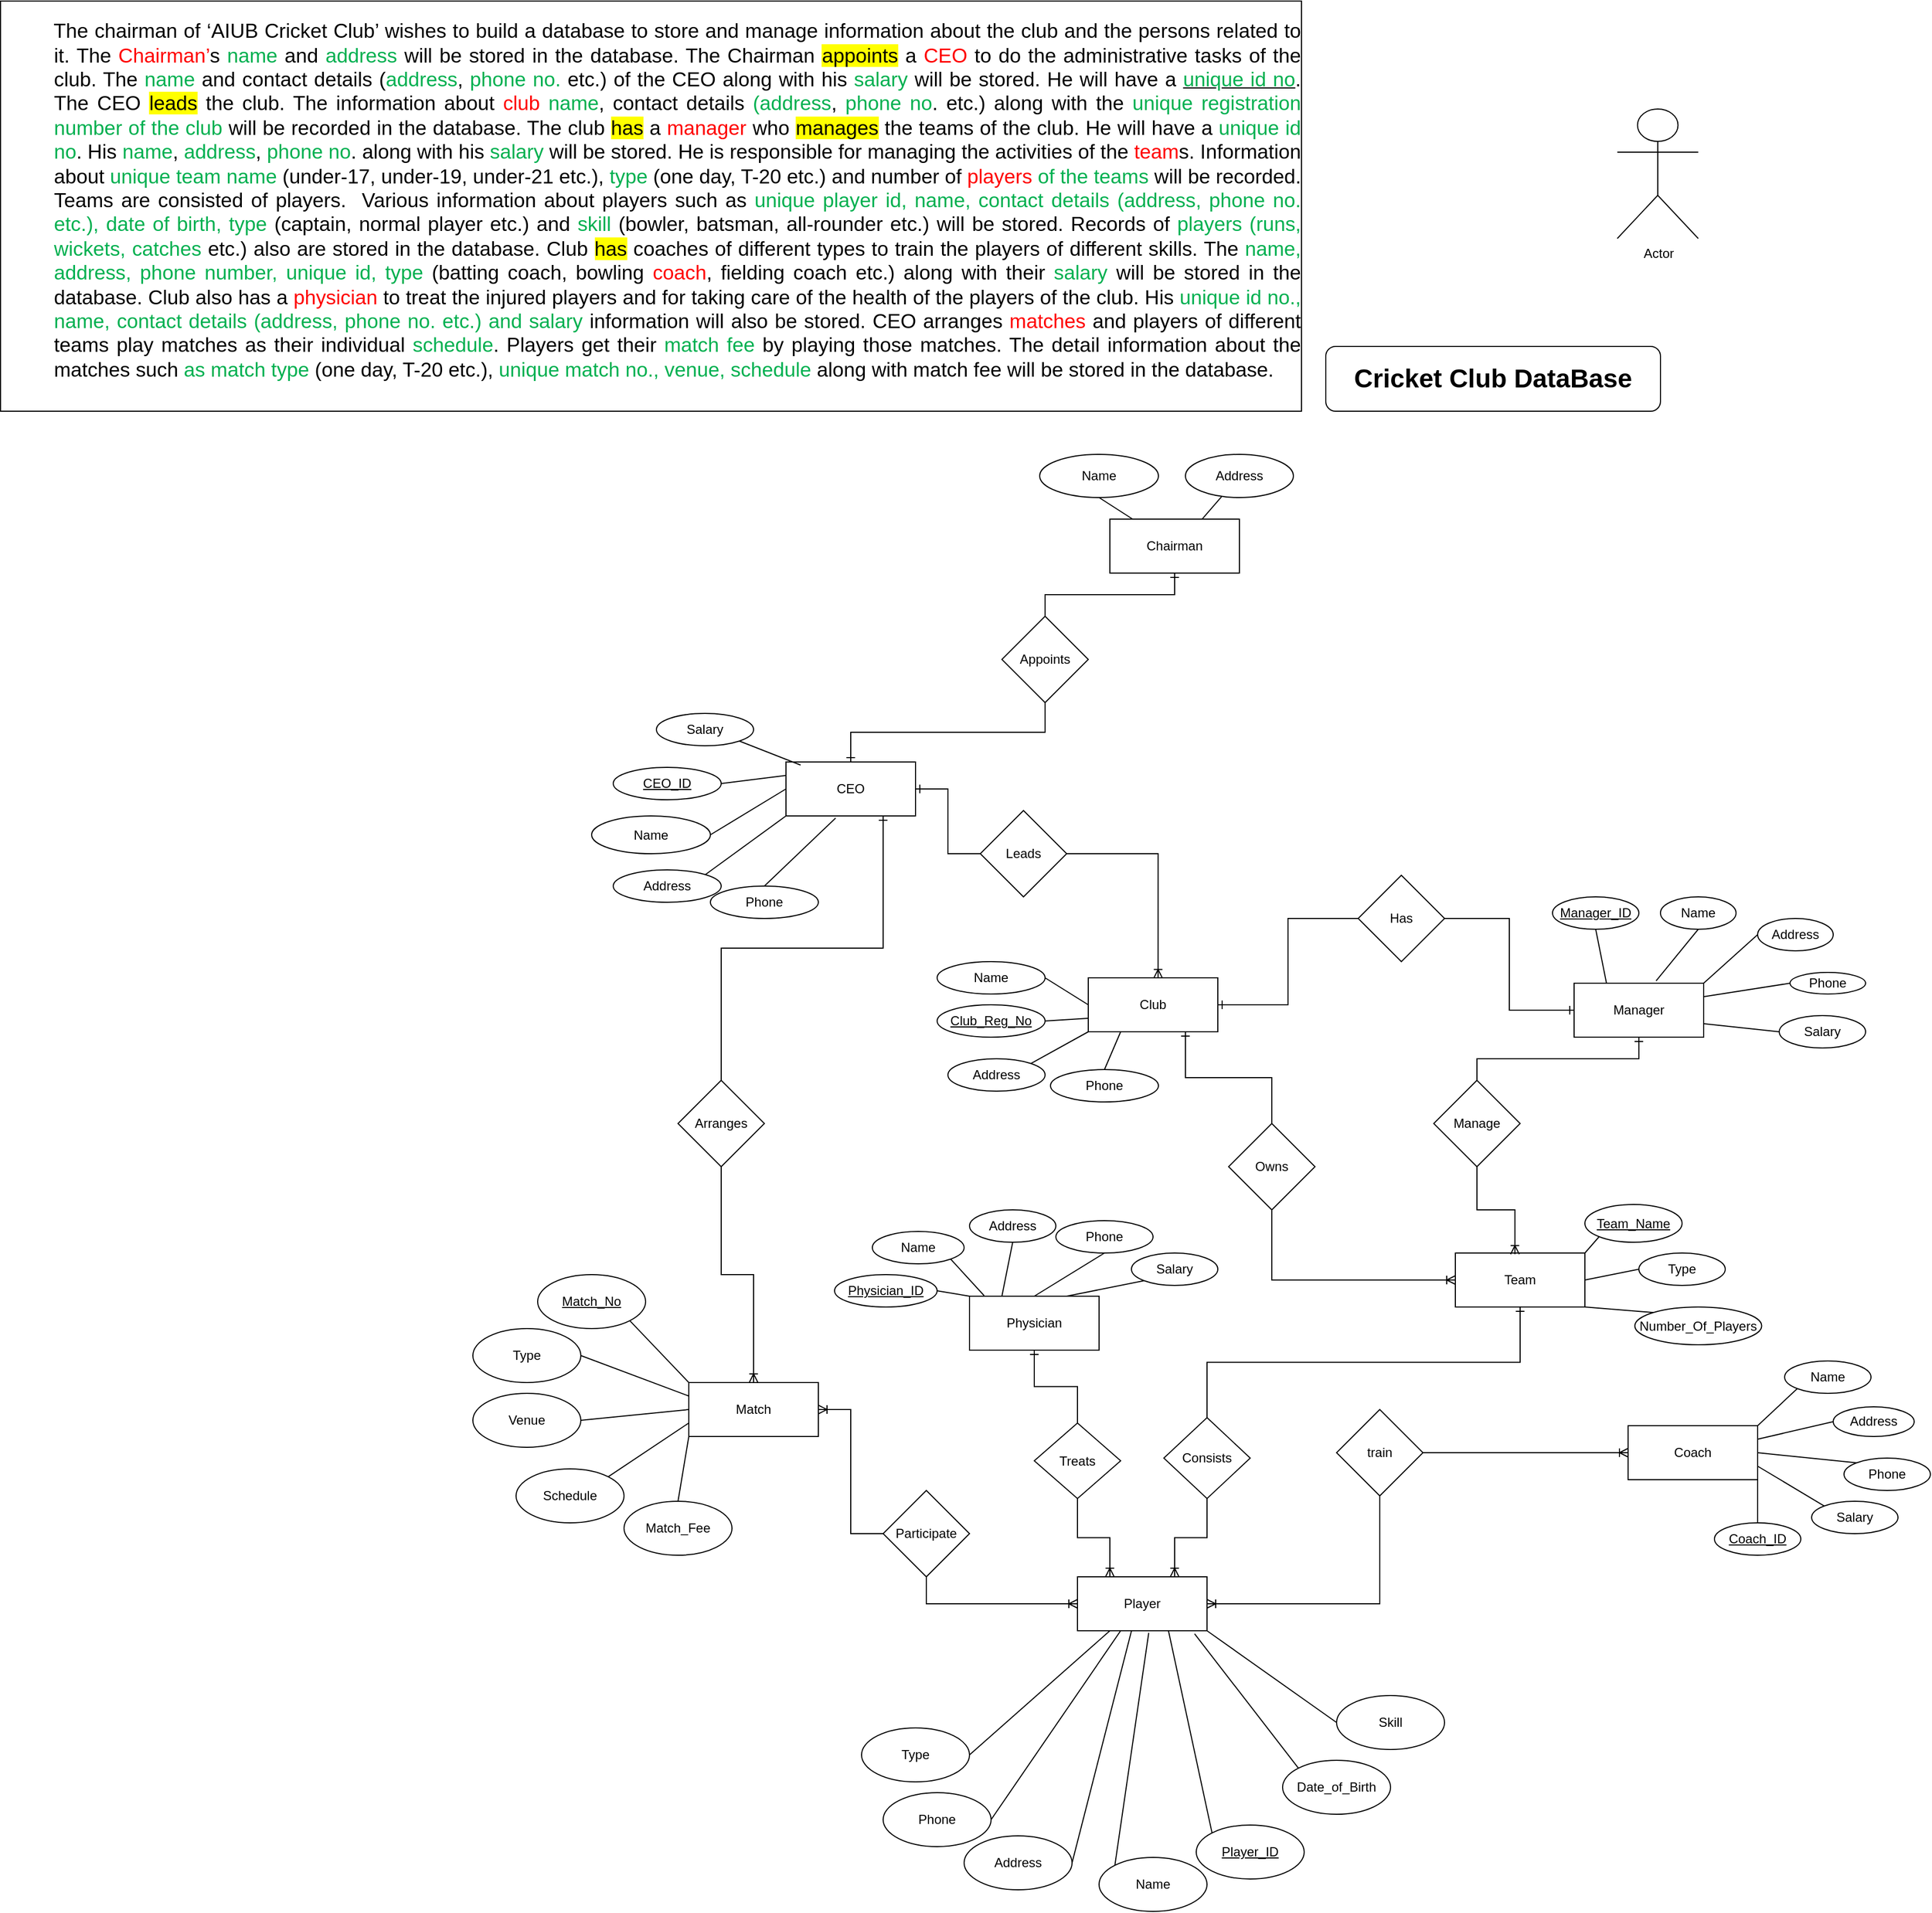 <mxfile version="26.1.2">
  <diagram id="R2lEEEUBdFMjLlhIrx00" name="Page-1">
    <mxGraphModel dx="2193" dy="1745" grid="1" gridSize="10" guides="1" tooltips="1" connect="1" arrows="1" fold="1" page="1" pageScale="1" pageWidth="850" pageHeight="1100" math="0" shadow="0" extFonts="Permanent Marker^https://fonts.googleapis.com/css?family=Permanent+Marker">
      <root>
        <mxCell id="0" />
        <mxCell id="1" parent="0" />
        <mxCell id="xMDUV-2KNpXv1VaEDfRP-1" value="Chairman" style="rounded=0;whiteSpace=wrap;html=1;" vertex="1" parent="1">
          <mxGeometry x="380" y="100" width="120" height="50" as="geometry" />
        </mxCell>
        <mxCell id="xMDUV-2KNpXv1VaEDfRP-2" value="CEO" style="rounded=0;whiteSpace=wrap;html=1;" vertex="1" parent="1">
          <mxGeometry x="80" y="325" width="120" height="50" as="geometry" />
        </mxCell>
        <mxCell id="xMDUV-2KNpXv1VaEDfRP-137" style="rounded=0;orthogonalLoop=1;jettySize=auto;html=1;exitX=0;exitY=0.5;exitDx=0;exitDy=0;entryX=1;entryY=0.5;entryDx=0;entryDy=0;endArrow=none;startFill=0;" edge="1" parent="1" source="xMDUV-2KNpXv1VaEDfRP-3" target="xMDUV-2KNpXv1VaEDfRP-55">
          <mxGeometry relative="1" as="geometry" />
        </mxCell>
        <mxCell id="xMDUV-2KNpXv1VaEDfRP-138" style="rounded=0;orthogonalLoop=1;jettySize=auto;html=1;exitX=0;exitY=0.75;exitDx=0;exitDy=0;entryX=1;entryY=0.5;entryDx=0;entryDy=0;endArrow=none;startFill=0;" edge="1" parent="1" source="xMDUV-2KNpXv1VaEDfRP-3" target="xMDUV-2KNpXv1VaEDfRP-56">
          <mxGeometry relative="1" as="geometry" />
        </mxCell>
        <mxCell id="xMDUV-2KNpXv1VaEDfRP-139" style="rounded=0;orthogonalLoop=1;jettySize=auto;html=1;exitX=0;exitY=1;exitDx=0;exitDy=0;entryX=1;entryY=0;entryDx=0;entryDy=0;endArrow=none;startFill=0;" edge="1" parent="1" source="xMDUV-2KNpXv1VaEDfRP-3" target="xMDUV-2KNpXv1VaEDfRP-57">
          <mxGeometry relative="1" as="geometry" />
        </mxCell>
        <mxCell id="xMDUV-2KNpXv1VaEDfRP-140" style="rounded=0;orthogonalLoop=1;jettySize=auto;html=1;exitX=0.25;exitY=1;exitDx=0;exitDy=0;entryX=0.5;entryY=0;entryDx=0;entryDy=0;endArrow=none;startFill=0;" edge="1" parent="1" source="xMDUV-2KNpXv1VaEDfRP-3" target="xMDUV-2KNpXv1VaEDfRP-58">
          <mxGeometry relative="1" as="geometry" />
        </mxCell>
        <mxCell id="xMDUV-2KNpXv1VaEDfRP-3" value="Club" style="rounded=0;whiteSpace=wrap;html=1;" vertex="1" parent="1">
          <mxGeometry x="360" y="525" width="120" height="50" as="geometry" />
        </mxCell>
        <mxCell id="xMDUV-2KNpXv1VaEDfRP-4" value="Player" style="rounded=0;whiteSpace=wrap;html=1;" vertex="1" parent="1">
          <mxGeometry x="350" y="1080" width="120" height="50" as="geometry" />
        </mxCell>
        <mxCell id="xMDUV-2KNpXv1VaEDfRP-5" value="Manager" style="rounded=0;whiteSpace=wrap;html=1;" vertex="1" parent="1">
          <mxGeometry x="810" y="530" width="120" height="50" as="geometry" />
        </mxCell>
        <mxCell id="xMDUV-2KNpXv1VaEDfRP-6" value="Physician" style="rounded=0;whiteSpace=wrap;html=1;" vertex="1" parent="1">
          <mxGeometry x="250" y="820" width="120" height="50" as="geometry" />
        </mxCell>
        <mxCell id="xMDUV-2KNpXv1VaEDfRP-7" value="Coach" style="rounded=0;whiteSpace=wrap;html=1;" vertex="1" parent="1">
          <mxGeometry x="860" y="940" width="120" height="50" as="geometry" />
        </mxCell>
        <mxCell id="xMDUV-2KNpXv1VaEDfRP-8" value="Team" style="rounded=0;whiteSpace=wrap;html=1;" vertex="1" parent="1">
          <mxGeometry x="700" y="780" width="120" height="50" as="geometry" />
        </mxCell>
        <mxCell id="xMDUV-2KNpXv1VaEDfRP-11" value="Match" style="rounded=0;whiteSpace=wrap;html=1;" vertex="1" parent="1">
          <mxGeometry x="-10" y="900" width="120" height="50" as="geometry" />
        </mxCell>
        <mxCell id="xMDUV-2KNpXv1VaEDfRP-14" style="edgeStyle=orthogonalEdgeStyle;rounded=0;orthogonalLoop=1;jettySize=auto;html=1;exitX=0.5;exitY=0;exitDx=0;exitDy=0;endArrow=ERone;endFill=0;" edge="1" parent="1" source="xMDUV-2KNpXv1VaEDfRP-12" target="xMDUV-2KNpXv1VaEDfRP-1">
          <mxGeometry relative="1" as="geometry" />
        </mxCell>
        <mxCell id="xMDUV-2KNpXv1VaEDfRP-15" style="edgeStyle=orthogonalEdgeStyle;rounded=0;orthogonalLoop=1;jettySize=auto;html=1;exitX=0.5;exitY=1;exitDx=0;exitDy=0;entryX=0.5;entryY=0;entryDx=0;entryDy=0;endArrow=ERone;endFill=0;" edge="1" parent="1" source="xMDUV-2KNpXv1VaEDfRP-12" target="xMDUV-2KNpXv1VaEDfRP-2">
          <mxGeometry relative="1" as="geometry" />
        </mxCell>
        <mxCell id="xMDUV-2KNpXv1VaEDfRP-12" value="Appoints" style="rhombus;whiteSpace=wrap;html=1;" vertex="1" parent="1">
          <mxGeometry x="280" y="190" width="80" height="80" as="geometry" />
        </mxCell>
        <mxCell id="xMDUV-2KNpXv1VaEDfRP-47" style="edgeStyle=orthogonalEdgeStyle;rounded=0;orthogonalLoop=1;jettySize=auto;html=1;entryX=1;entryY=0.5;entryDx=0;entryDy=0;endArrow=ERone;endFill=0;" edge="1" parent="1" source="xMDUV-2KNpXv1VaEDfRP-16" target="xMDUV-2KNpXv1VaEDfRP-2">
          <mxGeometry relative="1" as="geometry" />
        </mxCell>
        <mxCell id="xMDUV-2KNpXv1VaEDfRP-16" value="Leads" style="rhombus;whiteSpace=wrap;html=1;" vertex="1" parent="1">
          <mxGeometry x="260" y="370" width="80" height="80" as="geometry" />
        </mxCell>
        <mxCell id="xMDUV-2KNpXv1VaEDfRP-22" style="edgeStyle=orthogonalEdgeStyle;rounded=0;orthogonalLoop=1;jettySize=auto;html=1;exitX=1;exitY=0.5;exitDx=0;exitDy=0;entryX=0;entryY=0.5;entryDx=0;entryDy=0;endArrow=ERone;endFill=0;" edge="1" parent="1" source="xMDUV-2KNpXv1VaEDfRP-19" target="xMDUV-2KNpXv1VaEDfRP-5">
          <mxGeometry relative="1" as="geometry" />
        </mxCell>
        <mxCell id="xMDUV-2KNpXv1VaEDfRP-142" style="edgeStyle=orthogonalEdgeStyle;rounded=0;orthogonalLoop=1;jettySize=auto;html=1;exitX=0;exitY=0.5;exitDx=0;exitDy=0;entryX=1;entryY=0.5;entryDx=0;entryDy=0;endArrow=ERone;endFill=0;" edge="1" parent="1" source="xMDUV-2KNpXv1VaEDfRP-19" target="xMDUV-2KNpXv1VaEDfRP-3">
          <mxGeometry relative="1" as="geometry" />
        </mxCell>
        <mxCell id="xMDUV-2KNpXv1VaEDfRP-19" value="Has" style="rhombus;whiteSpace=wrap;html=1;" vertex="1" parent="1">
          <mxGeometry x="610" y="430" width="80" height="80" as="geometry" />
        </mxCell>
        <mxCell id="xMDUV-2KNpXv1VaEDfRP-24" style="edgeStyle=orthogonalEdgeStyle;rounded=0;orthogonalLoop=1;jettySize=auto;html=1;exitX=0.5;exitY=0;exitDx=0;exitDy=0;entryX=0.5;entryY=1;entryDx=0;entryDy=0;endArrow=ERone;endFill=0;" edge="1" parent="1" source="xMDUV-2KNpXv1VaEDfRP-23" target="xMDUV-2KNpXv1VaEDfRP-5">
          <mxGeometry relative="1" as="geometry" />
        </mxCell>
        <mxCell id="xMDUV-2KNpXv1VaEDfRP-23" value="Manage" style="rhombus;whiteSpace=wrap;html=1;" vertex="1" parent="1">
          <mxGeometry x="680" y="620" width="80" height="80" as="geometry" />
        </mxCell>
        <mxCell id="xMDUV-2KNpXv1VaEDfRP-25" style="edgeStyle=orthogonalEdgeStyle;rounded=0;orthogonalLoop=1;jettySize=auto;html=1;exitX=0.5;exitY=1;exitDx=0;exitDy=0;entryX=0.46;entryY=0.023;entryDx=0;entryDy=0;entryPerimeter=0;endArrow=ERoneToMany;endFill=0;" edge="1" parent="1" source="xMDUV-2KNpXv1VaEDfRP-23" target="xMDUV-2KNpXv1VaEDfRP-8">
          <mxGeometry relative="1" as="geometry" />
        </mxCell>
        <mxCell id="xMDUV-2KNpXv1VaEDfRP-27" style="edgeStyle=orthogonalEdgeStyle;rounded=0;orthogonalLoop=1;jettySize=auto;html=1;exitX=1;exitY=0.5;exitDx=0;exitDy=0;entryX=0;entryY=0.5;entryDx=0;entryDy=0;endArrow=ERoneToMany;endFill=0;" edge="1" parent="1" source="xMDUV-2KNpXv1VaEDfRP-26" target="xMDUV-2KNpXv1VaEDfRP-7">
          <mxGeometry relative="1" as="geometry" />
        </mxCell>
        <mxCell id="xMDUV-2KNpXv1VaEDfRP-125" style="edgeStyle=orthogonalEdgeStyle;rounded=0;orthogonalLoop=1;jettySize=auto;html=1;exitX=0.5;exitY=1;exitDx=0;exitDy=0;entryX=1;entryY=0.5;entryDx=0;entryDy=0;endArrow=ERoneToMany;endFill=0;" edge="1" parent="1" source="xMDUV-2KNpXv1VaEDfRP-26" target="xMDUV-2KNpXv1VaEDfRP-4">
          <mxGeometry relative="1" as="geometry" />
        </mxCell>
        <mxCell id="xMDUV-2KNpXv1VaEDfRP-26" value="train" style="rhombus;whiteSpace=wrap;html=1;" vertex="1" parent="1">
          <mxGeometry x="590" y="925" width="80" height="80" as="geometry" />
        </mxCell>
        <mxCell id="xMDUV-2KNpXv1VaEDfRP-30" style="edgeStyle=orthogonalEdgeStyle;rounded=0;orthogonalLoop=1;jettySize=auto;html=1;exitX=0.5;exitY=0;exitDx=0;exitDy=0;entryX=0.5;entryY=1;entryDx=0;entryDy=0;endArrow=ERone;endFill=0;" edge="1" parent="1" source="xMDUV-2KNpXv1VaEDfRP-29" target="xMDUV-2KNpXv1VaEDfRP-6">
          <mxGeometry relative="1" as="geometry" />
        </mxCell>
        <mxCell id="xMDUV-2KNpXv1VaEDfRP-149" style="edgeStyle=orthogonalEdgeStyle;rounded=0;orthogonalLoop=1;jettySize=auto;html=1;exitX=0.5;exitY=1;exitDx=0;exitDy=0;entryX=0.25;entryY=0;entryDx=0;entryDy=0;endArrow=ERoneToMany;endFill=0;" edge="1" parent="1" source="xMDUV-2KNpXv1VaEDfRP-29" target="xMDUV-2KNpXv1VaEDfRP-4">
          <mxGeometry relative="1" as="geometry" />
        </mxCell>
        <mxCell id="xMDUV-2KNpXv1VaEDfRP-29" value="Treats" style="rhombus;whiteSpace=wrap;html=1;" vertex="1" parent="1">
          <mxGeometry x="310" y="937.5" width="80" height="70" as="geometry" />
        </mxCell>
        <mxCell id="xMDUV-2KNpXv1VaEDfRP-34" style="edgeStyle=orthogonalEdgeStyle;rounded=0;orthogonalLoop=1;jettySize=auto;html=1;exitX=0;exitY=0.5;exitDx=0;exitDy=0;entryX=1;entryY=0.5;entryDx=0;entryDy=0;endArrow=ERoneToMany;endFill=0;" edge="1" parent="1" source="xMDUV-2KNpXv1VaEDfRP-32" target="xMDUV-2KNpXv1VaEDfRP-11">
          <mxGeometry relative="1" as="geometry" />
        </mxCell>
        <mxCell id="xMDUV-2KNpXv1VaEDfRP-108" style="edgeStyle=orthogonalEdgeStyle;rounded=0;orthogonalLoop=1;jettySize=auto;html=1;exitX=0.5;exitY=1;exitDx=0;exitDy=0;entryX=0;entryY=0.5;entryDx=0;entryDy=0;endArrow=ERoneToMany;endFill=0;" edge="1" parent="1" source="xMDUV-2KNpXv1VaEDfRP-32" target="xMDUV-2KNpXv1VaEDfRP-4">
          <mxGeometry relative="1" as="geometry" />
        </mxCell>
        <mxCell id="xMDUV-2KNpXv1VaEDfRP-32" value="Participate" style="rhombus;whiteSpace=wrap;html=1;" vertex="1" parent="1">
          <mxGeometry x="170" y="1000" width="80" height="80" as="geometry" />
        </mxCell>
        <mxCell id="xMDUV-2KNpXv1VaEDfRP-35" value="Salary" style="ellipse;whiteSpace=wrap;html=1;" vertex="1" parent="1">
          <mxGeometry x="-40" y="280" width="90" height="30" as="geometry" />
        </mxCell>
        <mxCell id="xMDUV-2KNpXv1VaEDfRP-40" value="Address" style="ellipse;whiteSpace=wrap;html=1;" vertex="1" parent="1">
          <mxGeometry x="450" y="40" width="100" height="40" as="geometry" />
        </mxCell>
        <mxCell id="xMDUV-2KNpXv1VaEDfRP-43" style="rounded=0;orthogonalLoop=1;jettySize=auto;html=1;exitX=0.5;exitY=1;exitDx=0;exitDy=0;endArrow=none;startFill=0;" edge="1" parent="1" source="xMDUV-2KNpXv1VaEDfRP-41" target="xMDUV-2KNpXv1VaEDfRP-1">
          <mxGeometry relative="1" as="geometry" />
        </mxCell>
        <mxCell id="xMDUV-2KNpXv1VaEDfRP-41" value="Name" style="ellipse;whiteSpace=wrap;html=1;" vertex="1" parent="1">
          <mxGeometry x="315" y="40" width="110" height="40" as="geometry" />
        </mxCell>
        <mxCell id="xMDUV-2KNpXv1VaEDfRP-44" style="rounded=0;orthogonalLoop=1;jettySize=auto;html=1;entryX=0.71;entryY=0.007;entryDx=0;entryDy=0;entryPerimeter=0;endArrow=none;startFill=0;" edge="1" parent="1" source="xMDUV-2KNpXv1VaEDfRP-40" target="xMDUV-2KNpXv1VaEDfRP-1">
          <mxGeometry relative="1" as="geometry" />
        </mxCell>
        <mxCell id="xMDUV-2KNpXv1VaEDfRP-51" style="rounded=0;orthogonalLoop=1;jettySize=auto;html=1;exitX=1;exitY=0;exitDx=0;exitDy=0;entryX=0;entryY=1;entryDx=0;entryDy=0;endArrow=none;startFill=0;" edge="1" parent="1" source="xMDUV-2KNpXv1VaEDfRP-45" target="xMDUV-2KNpXv1VaEDfRP-2">
          <mxGeometry relative="1" as="geometry" />
        </mxCell>
        <mxCell id="xMDUV-2KNpXv1VaEDfRP-45" value="Address" style="ellipse;whiteSpace=wrap;html=1;" vertex="1" parent="1">
          <mxGeometry x="-80" y="425" width="100" height="30" as="geometry" />
        </mxCell>
        <mxCell id="xMDUV-2KNpXv1VaEDfRP-52" style="rounded=0;orthogonalLoop=1;jettySize=auto;html=1;exitX=1;exitY=0.5;exitDx=0;exitDy=0;entryX=0;entryY=0.5;entryDx=0;entryDy=0;endArrow=none;startFill=0;" edge="1" parent="1" source="xMDUV-2KNpXv1VaEDfRP-46" target="xMDUV-2KNpXv1VaEDfRP-2">
          <mxGeometry relative="1" as="geometry" />
        </mxCell>
        <mxCell id="xMDUV-2KNpXv1VaEDfRP-46" value="Name" style="ellipse;whiteSpace=wrap;html=1;" vertex="1" parent="1">
          <mxGeometry x="-100" y="375" width="110" height="35" as="geometry" />
        </mxCell>
        <mxCell id="xMDUV-2KNpXv1VaEDfRP-48" value="Phone" style="ellipse;whiteSpace=wrap;html=1;" vertex="1" parent="1">
          <mxGeometry x="10" y="440" width="100" height="30" as="geometry" />
        </mxCell>
        <mxCell id="xMDUV-2KNpXv1VaEDfRP-53" style="rounded=0;orthogonalLoop=1;jettySize=auto;html=1;exitX=1;exitY=0.5;exitDx=0;exitDy=0;entryX=0;entryY=0.25;entryDx=0;entryDy=0;endArrow=none;startFill=0;" edge="1" parent="1" source="xMDUV-2KNpXv1VaEDfRP-49" target="xMDUV-2KNpXv1VaEDfRP-2">
          <mxGeometry relative="1" as="geometry" />
        </mxCell>
        <mxCell id="xMDUV-2KNpXv1VaEDfRP-49" value="&lt;u&gt;CEO_ID&lt;/u&gt;" style="ellipse;whiteSpace=wrap;html=1;" vertex="1" parent="1">
          <mxGeometry x="-80" y="330" width="100" height="30" as="geometry" />
        </mxCell>
        <mxCell id="xMDUV-2KNpXv1VaEDfRP-50" style="rounded=0;orthogonalLoop=1;jettySize=auto;html=1;exitX=0.5;exitY=0;exitDx=0;exitDy=0;entryX=0.383;entryY=1.04;entryDx=0;entryDy=0;entryPerimeter=0;endArrow=none;startFill=0;" edge="1" parent="1" source="xMDUV-2KNpXv1VaEDfRP-48" target="xMDUV-2KNpXv1VaEDfRP-2">
          <mxGeometry relative="1" as="geometry" />
        </mxCell>
        <mxCell id="xMDUV-2KNpXv1VaEDfRP-54" style="rounded=0;orthogonalLoop=1;jettySize=auto;html=1;exitX=1;exitY=1;exitDx=0;exitDy=0;entryX=0.113;entryY=0.057;entryDx=0;entryDy=0;entryPerimeter=0;endArrow=none;startFill=0;" edge="1" parent="1" source="xMDUV-2KNpXv1VaEDfRP-35" target="xMDUV-2KNpXv1VaEDfRP-2">
          <mxGeometry relative="1" as="geometry" />
        </mxCell>
        <mxCell id="xMDUV-2KNpXv1VaEDfRP-55" value="Name" style="ellipse;whiteSpace=wrap;html=1;" vertex="1" parent="1">
          <mxGeometry x="220" y="510" width="100" height="30" as="geometry" />
        </mxCell>
        <mxCell id="xMDUV-2KNpXv1VaEDfRP-56" value="&lt;u&gt;Club_Reg_No&lt;/u&gt;" style="ellipse;whiteSpace=wrap;html=1;" vertex="1" parent="1">
          <mxGeometry x="220" y="550" width="100" height="30" as="geometry" />
        </mxCell>
        <mxCell id="xMDUV-2KNpXv1VaEDfRP-57" value="Address" style="ellipse;whiteSpace=wrap;html=1;" vertex="1" parent="1">
          <mxGeometry x="230" y="600" width="90" height="30" as="geometry" />
        </mxCell>
        <mxCell id="xMDUV-2KNpXv1VaEDfRP-58" value="Phone" style="ellipse;whiteSpace=wrap;html=1;" vertex="1" parent="1">
          <mxGeometry x="325" y="610" width="100" height="30" as="geometry" />
        </mxCell>
        <mxCell id="xMDUV-2KNpXv1VaEDfRP-68" style="rounded=0;orthogonalLoop=1;jettySize=auto;html=1;exitX=0.5;exitY=1;exitDx=0;exitDy=0;entryX=0.25;entryY=0;entryDx=0;entryDy=0;endArrow=none;startFill=0;" edge="1" parent="1" source="xMDUV-2KNpXv1VaEDfRP-63" target="xMDUV-2KNpXv1VaEDfRP-5">
          <mxGeometry relative="1" as="geometry" />
        </mxCell>
        <mxCell id="xMDUV-2KNpXv1VaEDfRP-63" value="&lt;u&gt;Manager_ID&lt;/u&gt;" style="ellipse;whiteSpace=wrap;html=1;" vertex="1" parent="1">
          <mxGeometry x="790" y="450" width="80" height="30" as="geometry" />
        </mxCell>
        <mxCell id="xMDUV-2KNpXv1VaEDfRP-71" style="rounded=0;orthogonalLoop=1;jettySize=auto;html=1;exitX=0;exitY=0.5;exitDx=0;exitDy=0;entryX=1;entryY=0.25;entryDx=0;entryDy=0;endArrow=none;startFill=0;" edge="1" parent="1" source="xMDUV-2KNpXv1VaEDfRP-64" target="xMDUV-2KNpXv1VaEDfRP-5">
          <mxGeometry relative="1" as="geometry" />
        </mxCell>
        <mxCell id="xMDUV-2KNpXv1VaEDfRP-64" value="Phone" style="ellipse;whiteSpace=wrap;html=1;" vertex="1" parent="1">
          <mxGeometry x="1010" y="520" width="70" height="20" as="geometry" />
        </mxCell>
        <mxCell id="xMDUV-2KNpXv1VaEDfRP-65" value="Name" style="ellipse;whiteSpace=wrap;html=1;" vertex="1" parent="1">
          <mxGeometry x="890" y="450" width="70" height="30" as="geometry" />
        </mxCell>
        <mxCell id="xMDUV-2KNpXv1VaEDfRP-155" style="rounded=0;orthogonalLoop=1;jettySize=auto;html=1;exitX=0;exitY=0.5;exitDx=0;exitDy=0;entryX=1;entryY=0.75;entryDx=0;entryDy=0;endArrow=none;startFill=0;" edge="1" parent="1" source="xMDUV-2KNpXv1VaEDfRP-66" target="xMDUV-2KNpXv1VaEDfRP-5">
          <mxGeometry relative="1" as="geometry" />
        </mxCell>
        <mxCell id="xMDUV-2KNpXv1VaEDfRP-66" value="Salary" style="ellipse;whiteSpace=wrap;html=1;" vertex="1" parent="1">
          <mxGeometry x="1000" y="560" width="80" height="30" as="geometry" />
        </mxCell>
        <mxCell id="xMDUV-2KNpXv1VaEDfRP-70" style="rounded=0;orthogonalLoop=1;jettySize=auto;html=1;exitX=0;exitY=0.5;exitDx=0;exitDy=0;entryX=1;entryY=0;entryDx=0;entryDy=0;endArrow=none;startFill=0;" edge="1" parent="1" source="xMDUV-2KNpXv1VaEDfRP-67" target="xMDUV-2KNpXv1VaEDfRP-5">
          <mxGeometry relative="1" as="geometry" />
        </mxCell>
        <mxCell id="xMDUV-2KNpXv1VaEDfRP-67" value="Address" style="ellipse;whiteSpace=wrap;html=1;" vertex="1" parent="1">
          <mxGeometry x="980" y="470" width="70" height="30" as="geometry" />
        </mxCell>
        <mxCell id="xMDUV-2KNpXv1VaEDfRP-73" style="rounded=0;orthogonalLoop=1;jettySize=auto;html=1;exitX=0.5;exitY=1;exitDx=0;exitDy=0;entryX=0.633;entryY=-0.043;entryDx=0;entryDy=0;entryPerimeter=0;endArrow=none;startFill=0;" edge="1" parent="1" source="xMDUV-2KNpXv1VaEDfRP-65" target="xMDUV-2KNpXv1VaEDfRP-5">
          <mxGeometry relative="1" as="geometry" />
        </mxCell>
        <mxCell id="xMDUV-2KNpXv1VaEDfRP-74" value="Phone" style="ellipse;whiteSpace=wrap;html=1;" vertex="1" parent="1">
          <mxGeometry x="170" y="1280" width="100" height="50" as="geometry" />
        </mxCell>
        <mxCell id="xMDUV-2KNpXv1VaEDfRP-75" value="Address" style="ellipse;whiteSpace=wrap;html=1;" vertex="1" parent="1">
          <mxGeometry x="245" y="1320" width="100" height="50" as="geometry" />
        </mxCell>
        <mxCell id="xMDUV-2KNpXv1VaEDfRP-77" value="Date_of_Birth" style="ellipse;whiteSpace=wrap;html=1;" vertex="1" parent="1">
          <mxGeometry x="540" y="1250" width="100" height="50" as="geometry" />
        </mxCell>
        <mxCell id="xMDUV-2KNpXv1VaEDfRP-78" value="&lt;u&gt;Player_ID&lt;/u&gt;" style="ellipse;whiteSpace=wrap;html=1;" vertex="1" parent="1">
          <mxGeometry x="460" y="1310" width="100" height="50" as="geometry" />
        </mxCell>
        <mxCell id="xMDUV-2KNpXv1VaEDfRP-96" style="rounded=0;orthogonalLoop=1;jettySize=auto;html=1;exitX=0;exitY=0.5;exitDx=0;exitDy=0;entryX=1;entryY=1;entryDx=0;entryDy=0;endArrow=none;startFill=0;" edge="1" parent="1" source="xMDUV-2KNpXv1VaEDfRP-79" target="xMDUV-2KNpXv1VaEDfRP-4">
          <mxGeometry relative="1" as="geometry" />
        </mxCell>
        <mxCell id="xMDUV-2KNpXv1VaEDfRP-79" value="Skill" style="ellipse;whiteSpace=wrap;html=1;" vertex="1" parent="1">
          <mxGeometry x="590" y="1190" width="100" height="50" as="geometry" />
        </mxCell>
        <mxCell id="xMDUV-2KNpXv1VaEDfRP-87" style="rounded=0;orthogonalLoop=1;jettySize=auto;html=1;exitX=1;exitY=0.5;exitDx=0;exitDy=0;entryX=0.25;entryY=1;entryDx=0;entryDy=0;endArrow=none;startFill=0;" edge="1" parent="1" source="xMDUV-2KNpXv1VaEDfRP-80" target="xMDUV-2KNpXv1VaEDfRP-4">
          <mxGeometry relative="1" as="geometry" />
        </mxCell>
        <mxCell id="xMDUV-2KNpXv1VaEDfRP-80" value="Type" style="ellipse;whiteSpace=wrap;html=1;" vertex="1" parent="1">
          <mxGeometry x="150" y="1220" width="100" height="50" as="geometry" />
        </mxCell>
        <mxCell id="xMDUV-2KNpXv1VaEDfRP-81" value="Name" style="ellipse;whiteSpace=wrap;html=1;" vertex="1" parent="1">
          <mxGeometry x="370" y="1340" width="100" height="50" as="geometry" />
        </mxCell>
        <mxCell id="xMDUV-2KNpXv1VaEDfRP-88" style="rounded=0;orthogonalLoop=1;jettySize=auto;html=1;exitX=1;exitY=0.5;exitDx=0;exitDy=0;entryX=0.333;entryY=1;entryDx=0;entryDy=0;entryPerimeter=0;endArrow=none;startFill=0;" edge="1" parent="1" source="xMDUV-2KNpXv1VaEDfRP-74" target="xMDUV-2KNpXv1VaEDfRP-4">
          <mxGeometry relative="1" as="geometry" />
        </mxCell>
        <mxCell id="xMDUV-2KNpXv1VaEDfRP-89" style="rounded=0;orthogonalLoop=1;jettySize=auto;html=1;exitX=1;exitY=0.5;exitDx=0;exitDy=0;entryX=0.417;entryY=1;entryDx=0;entryDy=0;entryPerimeter=0;endArrow=none;startFill=0;" edge="1" parent="1" source="xMDUV-2KNpXv1VaEDfRP-75" target="xMDUV-2KNpXv1VaEDfRP-4">
          <mxGeometry relative="1" as="geometry" />
        </mxCell>
        <mxCell id="xMDUV-2KNpXv1VaEDfRP-92" style="rounded=0;orthogonalLoop=1;jettySize=auto;html=1;exitX=0;exitY=0;exitDx=0;exitDy=0;entryX=0.55;entryY=1.04;entryDx=0;entryDy=0;entryPerimeter=0;endArrow=none;startFill=0;" edge="1" parent="1" source="xMDUV-2KNpXv1VaEDfRP-81" target="xMDUV-2KNpXv1VaEDfRP-4">
          <mxGeometry relative="1" as="geometry" />
        </mxCell>
        <mxCell id="xMDUV-2KNpXv1VaEDfRP-103" style="rounded=0;orthogonalLoop=1;jettySize=auto;html=1;exitX=1;exitY=1;exitDx=0;exitDy=0;entryX=0;entryY=0;entryDx=0;entryDy=0;endArrow=none;startFill=0;" edge="1" parent="1" source="xMDUV-2KNpXv1VaEDfRP-98" target="xMDUV-2KNpXv1VaEDfRP-11">
          <mxGeometry relative="1" as="geometry" />
        </mxCell>
        <mxCell id="xMDUV-2KNpXv1VaEDfRP-98" value="&lt;u&gt;Match_No&lt;/u&gt;" style="ellipse;whiteSpace=wrap;html=1;" vertex="1" parent="1">
          <mxGeometry x="-150" y="800" width="100" height="50" as="geometry" />
        </mxCell>
        <mxCell id="xMDUV-2KNpXv1VaEDfRP-104" style="rounded=0;orthogonalLoop=1;jettySize=auto;html=1;exitX=1;exitY=0.5;exitDx=0;exitDy=0;entryX=0;entryY=0.25;entryDx=0;entryDy=0;endArrow=none;startFill=0;" edge="1" parent="1" source="xMDUV-2KNpXv1VaEDfRP-99" target="xMDUV-2KNpXv1VaEDfRP-11">
          <mxGeometry relative="1" as="geometry" />
        </mxCell>
        <mxCell id="xMDUV-2KNpXv1VaEDfRP-99" value="Type" style="ellipse;whiteSpace=wrap;html=1;" vertex="1" parent="1">
          <mxGeometry x="-210" y="850" width="100" height="50" as="geometry" />
        </mxCell>
        <mxCell id="xMDUV-2KNpXv1VaEDfRP-105" style="rounded=0;orthogonalLoop=1;jettySize=auto;html=1;exitX=1;exitY=0.5;exitDx=0;exitDy=0;entryX=0;entryY=0.5;entryDx=0;entryDy=0;endArrow=none;startFill=0;" edge="1" parent="1" source="xMDUV-2KNpXv1VaEDfRP-100" target="xMDUV-2KNpXv1VaEDfRP-11">
          <mxGeometry relative="1" as="geometry" />
        </mxCell>
        <mxCell id="xMDUV-2KNpXv1VaEDfRP-100" value="Venue" style="ellipse;whiteSpace=wrap;html=1;" vertex="1" parent="1">
          <mxGeometry x="-210" y="910" width="100" height="50" as="geometry" />
        </mxCell>
        <mxCell id="xMDUV-2KNpXv1VaEDfRP-106" style="rounded=0;orthogonalLoop=1;jettySize=auto;html=1;exitX=1;exitY=0;exitDx=0;exitDy=0;entryX=0;entryY=0.75;entryDx=0;entryDy=0;endArrow=none;startFill=0;" edge="1" parent="1" source="xMDUV-2KNpXv1VaEDfRP-101" target="xMDUV-2KNpXv1VaEDfRP-11">
          <mxGeometry relative="1" as="geometry" />
        </mxCell>
        <mxCell id="xMDUV-2KNpXv1VaEDfRP-101" value="Schedule" style="ellipse;whiteSpace=wrap;html=1;" vertex="1" parent="1">
          <mxGeometry x="-170" y="980" width="100" height="50" as="geometry" />
        </mxCell>
        <mxCell id="xMDUV-2KNpXv1VaEDfRP-107" style="rounded=0;orthogonalLoop=1;jettySize=auto;html=1;exitX=0.5;exitY=0;exitDx=0;exitDy=0;entryX=0;entryY=1;entryDx=0;entryDy=0;endArrow=none;startFill=0;" edge="1" parent="1" source="xMDUV-2KNpXv1VaEDfRP-102" target="xMDUV-2KNpXv1VaEDfRP-11">
          <mxGeometry relative="1" as="geometry" />
        </mxCell>
        <mxCell id="xMDUV-2KNpXv1VaEDfRP-102" value="Match_Fee" style="ellipse;whiteSpace=wrap;html=1;" vertex="1" parent="1">
          <mxGeometry x="-70" y="1010" width="100" height="50" as="geometry" />
        </mxCell>
        <mxCell id="xMDUV-2KNpXv1VaEDfRP-110" style="rounded=0;orthogonalLoop=1;jettySize=auto;html=1;exitX=0;exitY=0;exitDx=0;exitDy=0;entryX=0.904;entryY=1.057;entryDx=0;entryDy=0;entryPerimeter=0;endArrow=none;startFill=0;" edge="1" parent="1" source="xMDUV-2KNpXv1VaEDfRP-77" target="xMDUV-2KNpXv1VaEDfRP-4">
          <mxGeometry relative="1" as="geometry" />
        </mxCell>
        <mxCell id="xMDUV-2KNpXv1VaEDfRP-112" style="rounded=0;orthogonalLoop=1;jettySize=auto;html=1;exitX=0;exitY=0;exitDx=0;exitDy=0;entryX=0.703;entryY=1.007;entryDx=0;entryDy=0;entryPerimeter=0;endArrow=none;startFill=0;" edge="1" parent="1" source="xMDUV-2KNpXv1VaEDfRP-78" target="xMDUV-2KNpXv1VaEDfRP-4">
          <mxGeometry relative="1" as="geometry" />
        </mxCell>
        <mxCell id="xMDUV-2KNpXv1VaEDfRP-120" style="rounded=0;orthogonalLoop=1;jettySize=auto;html=1;exitX=1;exitY=0.5;exitDx=0;exitDy=0;entryX=0;entryY=0;entryDx=0;entryDy=0;endArrow=none;startFill=0;" edge="1" parent="1" source="xMDUV-2KNpXv1VaEDfRP-113" target="xMDUV-2KNpXv1VaEDfRP-6">
          <mxGeometry relative="1" as="geometry" />
        </mxCell>
        <mxCell id="xMDUV-2KNpXv1VaEDfRP-113" value="&lt;u&gt;Physician_ID&lt;/u&gt;" style="ellipse;whiteSpace=wrap;html=1;" vertex="1" parent="1">
          <mxGeometry x="125" y="800" width="95" height="30" as="geometry" />
        </mxCell>
        <mxCell id="xMDUV-2KNpXv1VaEDfRP-114" value="Name" style="ellipse;whiteSpace=wrap;html=1;" vertex="1" parent="1">
          <mxGeometry x="160" y="760" width="85" height="30" as="geometry" />
        </mxCell>
        <mxCell id="xMDUV-2KNpXv1VaEDfRP-122" style="rounded=0;orthogonalLoop=1;jettySize=auto;html=1;exitX=0.5;exitY=1;exitDx=0;exitDy=0;entryX=0.25;entryY=0;entryDx=0;entryDy=0;endArrow=none;startFill=0;" edge="1" parent="1" source="xMDUV-2KNpXv1VaEDfRP-115" target="xMDUV-2KNpXv1VaEDfRP-6">
          <mxGeometry relative="1" as="geometry" />
        </mxCell>
        <mxCell id="xMDUV-2KNpXv1VaEDfRP-115" value="Address" style="ellipse;whiteSpace=wrap;html=1;" vertex="1" parent="1">
          <mxGeometry x="250" y="740" width="80" height="30" as="geometry" />
        </mxCell>
        <mxCell id="xMDUV-2KNpXv1VaEDfRP-123" style="rounded=0;orthogonalLoop=1;jettySize=auto;html=1;exitX=0.5;exitY=1;exitDx=0;exitDy=0;entryX=0.5;entryY=0;entryDx=0;entryDy=0;endArrow=none;startFill=0;" edge="1" parent="1" source="xMDUV-2KNpXv1VaEDfRP-116" target="xMDUV-2KNpXv1VaEDfRP-6">
          <mxGeometry relative="1" as="geometry" />
        </mxCell>
        <mxCell id="xMDUV-2KNpXv1VaEDfRP-116" value="Phone" style="ellipse;whiteSpace=wrap;html=1;" vertex="1" parent="1">
          <mxGeometry x="330" y="750" width="90" height="30" as="geometry" />
        </mxCell>
        <mxCell id="xMDUV-2KNpXv1VaEDfRP-124" style="rounded=0;orthogonalLoop=1;jettySize=auto;html=1;exitX=0;exitY=1;exitDx=0;exitDy=0;entryX=0.75;entryY=0;entryDx=0;entryDy=0;endArrow=none;startFill=0;" edge="1" parent="1" source="xMDUV-2KNpXv1VaEDfRP-117" target="xMDUV-2KNpXv1VaEDfRP-6">
          <mxGeometry relative="1" as="geometry" />
        </mxCell>
        <mxCell id="xMDUV-2KNpXv1VaEDfRP-117" value="Salary" style="ellipse;whiteSpace=wrap;html=1;" vertex="1" parent="1">
          <mxGeometry x="400" y="780" width="80" height="30" as="geometry" />
        </mxCell>
        <mxCell id="xMDUV-2KNpXv1VaEDfRP-121" style="rounded=0;orthogonalLoop=1;jettySize=auto;html=1;exitX=1;exitY=1;exitDx=0;exitDy=0;entryX=0.113;entryY=-0.01;entryDx=0;entryDy=0;entryPerimeter=0;endArrow=none;startFill=0;" edge="1" parent="1" source="xMDUV-2KNpXv1VaEDfRP-114" target="xMDUV-2KNpXv1VaEDfRP-6">
          <mxGeometry relative="1" as="geometry" />
        </mxCell>
        <mxCell id="xMDUV-2KNpXv1VaEDfRP-129" style="rounded=0;orthogonalLoop=1;jettySize=auto;html=1;exitX=0;exitY=0.5;exitDx=0;exitDy=0;entryX=1;entryY=0.5;entryDx=0;entryDy=0;endArrow=none;startFill=0;" edge="1" parent="1" source="xMDUV-2KNpXv1VaEDfRP-126" target="xMDUV-2KNpXv1VaEDfRP-8">
          <mxGeometry relative="1" as="geometry" />
        </mxCell>
        <mxCell id="xMDUV-2KNpXv1VaEDfRP-126" value="Type" style="ellipse;whiteSpace=wrap;html=1;" vertex="1" parent="1">
          <mxGeometry x="870" y="780" width="80" height="30" as="geometry" />
        </mxCell>
        <mxCell id="xMDUV-2KNpXv1VaEDfRP-130" style="rounded=0;orthogonalLoop=1;jettySize=auto;html=1;exitX=0;exitY=1;exitDx=0;exitDy=0;entryX=1;entryY=0;entryDx=0;entryDy=0;endArrow=none;startFill=0;" edge="1" parent="1" source="xMDUV-2KNpXv1VaEDfRP-127" target="xMDUV-2KNpXv1VaEDfRP-8">
          <mxGeometry relative="1" as="geometry" />
        </mxCell>
        <mxCell id="xMDUV-2KNpXv1VaEDfRP-127" value="&lt;u&gt;Team_Name&lt;/u&gt;" style="ellipse;whiteSpace=wrap;html=1;" vertex="1" parent="1">
          <mxGeometry x="820" y="735" width="90" height="35" as="geometry" />
        </mxCell>
        <mxCell id="xMDUV-2KNpXv1VaEDfRP-131" style="rounded=0;orthogonalLoop=1;jettySize=auto;html=1;exitX=0;exitY=0;exitDx=0;exitDy=0;entryX=1;entryY=1;entryDx=0;entryDy=0;endArrow=none;startFill=0;" edge="1" parent="1" source="xMDUV-2KNpXv1VaEDfRP-128" target="xMDUV-2KNpXv1VaEDfRP-8">
          <mxGeometry relative="1" as="geometry" />
        </mxCell>
        <mxCell id="xMDUV-2KNpXv1VaEDfRP-128" value="Number_Of_Players" style="ellipse;whiteSpace=wrap;html=1;" vertex="1" parent="1">
          <mxGeometry x="866.25" y="830" width="117.5" height="35" as="geometry" />
        </mxCell>
        <mxCell id="xMDUV-2KNpXv1VaEDfRP-133" style="edgeStyle=orthogonalEdgeStyle;rounded=0;orthogonalLoop=1;jettySize=auto;html=1;exitX=0.5;exitY=0;exitDx=0;exitDy=0;entryX=0.75;entryY=1;entryDx=0;entryDy=0;endArrow=ERone;endFill=0;" edge="1" parent="1" source="xMDUV-2KNpXv1VaEDfRP-132" target="xMDUV-2KNpXv1VaEDfRP-2">
          <mxGeometry relative="1" as="geometry" />
        </mxCell>
        <mxCell id="xMDUV-2KNpXv1VaEDfRP-134" style="edgeStyle=orthogonalEdgeStyle;rounded=0;orthogonalLoop=1;jettySize=auto;html=1;exitX=0.5;exitY=1;exitDx=0;exitDy=0;entryX=0.5;entryY=0;entryDx=0;entryDy=0;endArrow=ERoneToMany;endFill=0;" edge="1" parent="1" source="xMDUV-2KNpXv1VaEDfRP-132" target="xMDUV-2KNpXv1VaEDfRP-11">
          <mxGeometry relative="1" as="geometry" />
        </mxCell>
        <mxCell id="xMDUV-2KNpXv1VaEDfRP-132" value="Arranges" style="rhombus;whiteSpace=wrap;html=1;" vertex="1" parent="1">
          <mxGeometry x="-20" y="620" width="80" height="80" as="geometry" />
        </mxCell>
        <mxCell id="xMDUV-2KNpXv1VaEDfRP-145" style="edgeStyle=orthogonalEdgeStyle;rounded=0;orthogonalLoop=1;jettySize=auto;html=1;exitX=0.5;exitY=0;exitDx=0;exitDy=0;entryX=0.5;entryY=1;entryDx=0;entryDy=0;endArrow=ERone;endFill=0;" edge="1" parent="1" source="xMDUV-2KNpXv1VaEDfRP-144" target="xMDUV-2KNpXv1VaEDfRP-8">
          <mxGeometry relative="1" as="geometry" />
        </mxCell>
        <mxCell id="xMDUV-2KNpXv1VaEDfRP-148" style="edgeStyle=orthogonalEdgeStyle;rounded=0;orthogonalLoop=1;jettySize=auto;html=1;exitX=0.5;exitY=1;exitDx=0;exitDy=0;entryX=0.75;entryY=0;entryDx=0;entryDy=0;endArrow=ERoneToMany;endFill=0;" edge="1" parent="1" source="xMDUV-2KNpXv1VaEDfRP-144" target="xMDUV-2KNpXv1VaEDfRP-4">
          <mxGeometry relative="1" as="geometry" />
        </mxCell>
        <mxCell id="xMDUV-2KNpXv1VaEDfRP-144" value="Consists" style="rhombus;whiteSpace=wrap;html=1;" vertex="1" parent="1">
          <mxGeometry x="430" y="932.5" width="80" height="75" as="geometry" />
        </mxCell>
        <mxCell id="xMDUV-2KNpXv1VaEDfRP-162" style="rounded=0;orthogonalLoop=1;jettySize=auto;html=1;exitX=0.5;exitY=0;exitDx=0;exitDy=0;entryX=1;entryY=1;entryDx=0;entryDy=0;endArrow=none;startFill=0;" edge="1" parent="1" source="xMDUV-2KNpXv1VaEDfRP-150" target="xMDUV-2KNpXv1VaEDfRP-7">
          <mxGeometry relative="1" as="geometry" />
        </mxCell>
        <mxCell id="xMDUV-2KNpXv1VaEDfRP-150" value="&lt;u&gt;Coach_ID&lt;/u&gt;" style="ellipse;whiteSpace=wrap;html=1;" vertex="1" parent="1">
          <mxGeometry x="940" y="1030" width="80" height="30" as="geometry" />
        </mxCell>
        <mxCell id="xMDUV-2KNpXv1VaEDfRP-158" style="rounded=0;orthogonalLoop=1;jettySize=auto;html=1;exitX=0;exitY=1;exitDx=0;exitDy=0;entryX=1;entryY=0;entryDx=0;entryDy=0;endArrow=none;startFill=0;" edge="1" parent="1" source="xMDUV-2KNpXv1VaEDfRP-152" target="xMDUV-2KNpXv1VaEDfRP-7">
          <mxGeometry relative="1" as="geometry" />
        </mxCell>
        <mxCell id="xMDUV-2KNpXv1VaEDfRP-152" value="Name" style="ellipse;whiteSpace=wrap;html=1;" vertex="1" parent="1">
          <mxGeometry x="1005" y="880" width="80" height="30" as="geometry" />
        </mxCell>
        <mxCell id="xMDUV-2KNpXv1VaEDfRP-159" style="rounded=0;orthogonalLoop=1;jettySize=auto;html=1;exitX=0;exitY=0.5;exitDx=0;exitDy=0;entryX=1;entryY=0.25;entryDx=0;entryDy=0;endArrow=none;startFill=0;" edge="1" parent="1" source="xMDUV-2KNpXv1VaEDfRP-153" target="xMDUV-2KNpXv1VaEDfRP-7">
          <mxGeometry relative="1" as="geometry" />
        </mxCell>
        <mxCell id="xMDUV-2KNpXv1VaEDfRP-153" value="Address" style="ellipse;whiteSpace=wrap;html=1;" vertex="1" parent="1">
          <mxGeometry x="1050" y="922.5" width="75" height="27.5" as="geometry" />
        </mxCell>
        <mxCell id="xMDUV-2KNpXv1VaEDfRP-160" style="rounded=0;orthogonalLoop=1;jettySize=auto;html=1;exitX=0;exitY=0;exitDx=0;exitDy=0;entryX=1;entryY=0.5;entryDx=0;entryDy=0;endArrow=none;startFill=0;" edge="1" parent="1" source="xMDUV-2KNpXv1VaEDfRP-154" target="xMDUV-2KNpXv1VaEDfRP-7">
          <mxGeometry relative="1" as="geometry" />
        </mxCell>
        <mxCell id="xMDUV-2KNpXv1VaEDfRP-154" value="Phone" style="ellipse;whiteSpace=wrap;html=1;" vertex="1" parent="1">
          <mxGeometry x="1060" y="970" width="80" height="30" as="geometry" />
        </mxCell>
        <mxCell id="xMDUV-2KNpXv1VaEDfRP-161" style="rounded=0;orthogonalLoop=1;jettySize=auto;html=1;exitX=0;exitY=0;exitDx=0;exitDy=0;entryX=1;entryY=0.75;entryDx=0;entryDy=0;endArrow=none;startFill=0;" edge="1" parent="1" source="xMDUV-2KNpXv1VaEDfRP-156" target="xMDUV-2KNpXv1VaEDfRP-7">
          <mxGeometry relative="1" as="geometry" />
        </mxCell>
        <mxCell id="xMDUV-2KNpXv1VaEDfRP-156" value="Salary" style="ellipse;whiteSpace=wrap;html=1;" vertex="1" parent="1">
          <mxGeometry x="1030" y="1010" width="80" height="30" as="geometry" />
        </mxCell>
        <mxCell id="xMDUV-2KNpXv1VaEDfRP-163" value="&lt;p style=&quot;margin: 0cm 0cm 8pt 36pt; text-indent: -18pt; font-size: 10.5pt; font-family: Calibri, sans-serif; text-align: justify;&quot; class=&quot;MsoListParagraph&quot;&gt;&lt;span style=&quot;font-size: 14pt;&quot; lang=&quot;EN-US&quot;&gt;&lt;span style=&quot;font-variant-numeric: normal; font-variant-east-asian: normal; font-variant-alternates: normal; font-size-adjust: none; font-kerning: auto; font-optical-sizing: auto; font-feature-settings: normal; font-variation-settings: normal; font-variant-position: normal; font-variant-emoji: normal; font-stretch: normal; font-size: 7pt; line-height: normal; font-family: &amp;quot;Times New Roman&amp;quot;;&quot;&gt;&amp;nbsp; &amp;nbsp; &amp;nbsp; &amp;nbsp;&amp;nbsp;&lt;/span&gt;&lt;/span&gt;&lt;span style=&quot;font-size: 14pt;&quot; lang=&quot;EN-US&quot;&gt;The chairman of ‘AIUB Cricket Club’ wishes to build a database to store and manage information about the club and the persons related to it. The &lt;span style=&quot;color: red;&quot;&gt;Chairman’&lt;/span&gt;s &lt;span style=&quot;color: rgb(0, 176, 80);&quot;&gt;name &lt;/span&gt;and &lt;span style=&quot;color: rgb(0, 176, 80);&quot;&gt;address&lt;/span&gt; will be stored in the database. The&lt;/span&gt;&lt;span style=&quot;font-size: 14pt;&quot; lang=&quot;EN-US&quot;&gt; &lt;/span&gt;&lt;span style=&quot;font-size: 14pt;&quot; lang=&quot;EN-US&quot;&gt;Chairman &lt;span style=&quot;background: yellow;&quot;&gt;appoints&lt;/span&gt; a &lt;span style=&quot;color: red;&quot;&gt;CEO &lt;/span&gt;to do the administrative tasks of the club. The &lt;span style=&quot;color: rgb(0, 176, 80);&quot;&gt;name&lt;/span&gt; and contact details (&lt;span style=&quot;color: rgb(0, 176, 80);&quot;&gt;address&lt;/span&gt;, &lt;span style=&quot;color: rgb(0, 176, 80);&quot;&gt;phone no.&lt;/span&gt; etc.) of the CEO along with his &lt;span style=&quot;color: rgb(0, 176, 80);&quot;&gt;salary &lt;/span&gt;will be stored. He will have a &lt;u&gt;&lt;span style=&quot;color: rgb(0, 176, 80);&quot;&gt;unique id no&lt;/span&gt;&lt;/u&gt;. The CEO &lt;span style=&quot;background: yellow;&quot;&gt;leads&lt;/span&gt; the club. The information about &lt;span style=&quot;color: red;&quot;&gt;club&lt;/span&gt; &lt;span style=&quot;color: rgb(0, 176, 80);&quot;&gt;name&lt;/span&gt;, contact details &lt;span style=&quot;color: rgb(0, 176, 80);&quot;&gt;(address&lt;/span&gt;, &lt;span style=&quot;color: rgb(0, 176, 80);&quot;&gt;phone no&lt;/span&gt;. etc.) along with the &lt;span style=&quot;color: rgb(0, 176, 80);&quot;&gt;unique registration number of the club &lt;/span&gt;will be recorded in the database. The club &lt;span style=&quot;background: yellow;&quot;&gt;has&lt;/span&gt; a &lt;span style=&quot;color: red;&quot;&gt;manager &lt;/span&gt;who &lt;span style=&quot;background: yellow;&quot;&gt;manages&lt;/span&gt; the teams of the club. He will have a &lt;span style=&quot;color: rgb(0, 176, 80);&quot;&gt;unique id no&lt;/span&gt;. His &lt;span style=&quot;color: rgb(0, 176, 80);&quot;&gt;name&lt;/span&gt;, &lt;span style=&quot;color: rgb(0, 176, 80);&quot;&gt;address&lt;/span&gt;, &lt;span style=&quot;color: rgb(0, 176, 80);&quot;&gt;phone no&lt;/span&gt;. along with his &lt;span style=&quot;color: rgb(0, 176, 80);&quot;&gt;salary&lt;/span&gt; will be stored. He is responsible for managing the activities of the &lt;span style=&quot;color: red;&quot;&gt;team&lt;/span&gt;s. Information about &lt;span style=&quot;color: rgb(0, 176, 80);&quot;&gt;unique team name &lt;/span&gt;(under-17, under-19, under-21 etc.), &lt;span style=&quot;color: rgb(0, 176, 80);&quot;&gt;type&lt;/span&gt; (one day, T-20 etc.) and number of &lt;span style=&quot;color: red;&quot;&gt;players &lt;/span&gt;&lt;span style=&quot;color: rgb(0, 176, 80);&quot;&gt;of the teams &lt;/span&gt;will be recorded. Teams are consisted of players.&amp;nbsp; Various information about players such as &lt;span style=&quot;color: rgb(0, 176, 80);&quot;&gt;unique player id, name, contact details (address, phone no. etc.), date of birth, type&lt;/span&gt; (captain, normal player etc.) and &lt;span style=&quot;color: rgb(0, 176, 80);&quot;&gt;skill&lt;/span&gt; (bowler, batsman, all-rounder etc.) will be stored. Records of &lt;span style=&quot;color: rgb(0, 176, 80);&quot;&gt;players (runs, wickets, catches &lt;/span&gt;etc.) also are stored in the database. Club &lt;span style=&quot;background: yellow;&quot;&gt;has&lt;/span&gt; coaches of different types to train the players of different skills. The &lt;span style=&quot;color: rgb(0, 176, 80);&quot;&gt;name, address, phone number, unique id, type &lt;/span&gt;(batting coach, bowling &lt;span style=&quot;color: red;&quot;&gt;coach&lt;/span&gt;, fielding coach etc.) along with their &lt;span style=&quot;color: rgb(0, 176, 80);&quot;&gt;salary&lt;/span&gt; will be stored in the database. Club also has a &lt;span style=&quot;color: red;&quot;&gt;physician &lt;/span&gt;to treat the injured players and for taking care of the health of the players of the club. His &lt;span style=&quot;color: rgb(0, 176, 80);&quot;&gt;unique id no., name, contact details (address, phone no. etc.) and salary &lt;/span&gt;information will also be stored. CEO arranges &lt;span style=&quot;color: red;&quot;&gt;matches&lt;/span&gt;&lt;span style=&quot;color: rgb(146, 208, 80);&quot;&gt; &lt;/span&gt;and players of different teams play matches as their individual &lt;span style=&quot;color: rgb(0, 176, 80);&quot;&gt;schedule&lt;/span&gt;. Players get their &lt;span style=&quot;color: rgb(0, 176, 80);&quot;&gt;match fee&lt;/span&gt; by playing those matches. The detail information about the matches such &lt;span style=&quot;color: rgb(0, 176, 80);&quot;&gt;as match type &lt;/span&gt;(one day, T-20 etc.), &lt;span style=&quot;color: rgb(0, 176, 80);&quot;&gt;unique match no., venue, schedule &lt;/span&gt;along with match fee will be stored in the database.&lt;/span&gt;&lt;/p&gt;" style="rounded=0;whiteSpace=wrap;html=1;" vertex="1" parent="1">
          <mxGeometry x="-647.5" y="-380" width="1205" height="380" as="geometry" />
        </mxCell>
        <mxCell id="xMDUV-2KNpXv1VaEDfRP-164" value="&lt;h1&gt;Cricket Club DataBase&lt;/h1&gt;" style="rounded=1;whiteSpace=wrap;html=1;" vertex="1" parent="1">
          <mxGeometry x="580" y="-60" width="310" height="60" as="geometry" />
        </mxCell>
        <mxCell id="xMDUV-2KNpXv1VaEDfRP-166" value="Actor" style="shape=umlActor;verticalLabelPosition=bottom;verticalAlign=top;html=1;outlineConnect=0;" vertex="1" parent="1">
          <mxGeometry x="850" y="-280" width="75" height="120" as="geometry" />
        </mxCell>
        <mxCell id="xMDUV-2KNpXv1VaEDfRP-173" style="edgeStyle=orthogonalEdgeStyle;rounded=0;orthogonalLoop=1;jettySize=auto;html=1;exitX=1;exitY=0.5;exitDx=0;exitDy=0;entryX=0.539;entryY=0.006;entryDx=0;entryDy=0;entryPerimeter=0;endArrow=ERoneToMany;endFill=0;" edge="1" parent="1" source="xMDUV-2KNpXv1VaEDfRP-16" target="xMDUV-2KNpXv1VaEDfRP-3">
          <mxGeometry relative="1" as="geometry" />
        </mxCell>
        <mxCell id="xMDUV-2KNpXv1VaEDfRP-175" style="edgeStyle=orthogonalEdgeStyle;rounded=0;orthogonalLoop=1;jettySize=auto;html=1;exitX=0.5;exitY=0;exitDx=0;exitDy=0;entryX=0.75;entryY=1;entryDx=0;entryDy=0;endArrow=ERone;endFill=0;" edge="1" parent="1" source="xMDUV-2KNpXv1VaEDfRP-174" target="xMDUV-2KNpXv1VaEDfRP-3">
          <mxGeometry relative="1" as="geometry" />
        </mxCell>
        <mxCell id="xMDUV-2KNpXv1VaEDfRP-176" style="edgeStyle=orthogonalEdgeStyle;rounded=0;orthogonalLoop=1;jettySize=auto;html=1;exitX=0.5;exitY=1;exitDx=0;exitDy=0;entryX=0;entryY=0.5;entryDx=0;entryDy=0;endArrow=ERoneToMany;endFill=0;" edge="1" parent="1" source="xMDUV-2KNpXv1VaEDfRP-174" target="xMDUV-2KNpXv1VaEDfRP-8">
          <mxGeometry relative="1" as="geometry" />
        </mxCell>
        <mxCell id="xMDUV-2KNpXv1VaEDfRP-174" value="Owns" style="rhombus;whiteSpace=wrap;html=1;" vertex="1" parent="1">
          <mxGeometry x="490" y="660" width="80" height="80" as="geometry" />
        </mxCell>
      </root>
    </mxGraphModel>
  </diagram>
</mxfile>
